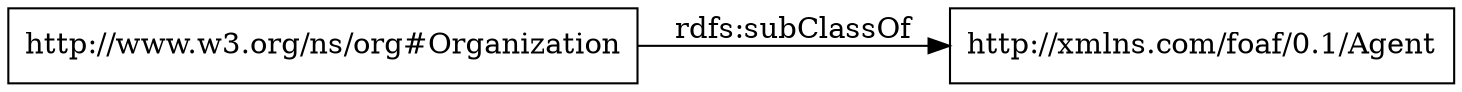 digraph ar2dtool_diagram { 
rankdir=LR;
size="1000"
node [shape = rectangle, color="black"]; "http://xmlns.com/foaf/0.1/Agent" "http://www.w3.org/ns/org#Organization" ; /*classes style*/
	"http://www.w3.org/ns/org#Organization" -> "http://xmlns.com/foaf/0.1/Agent" [ label = "rdfs:subClassOf" ];

}
